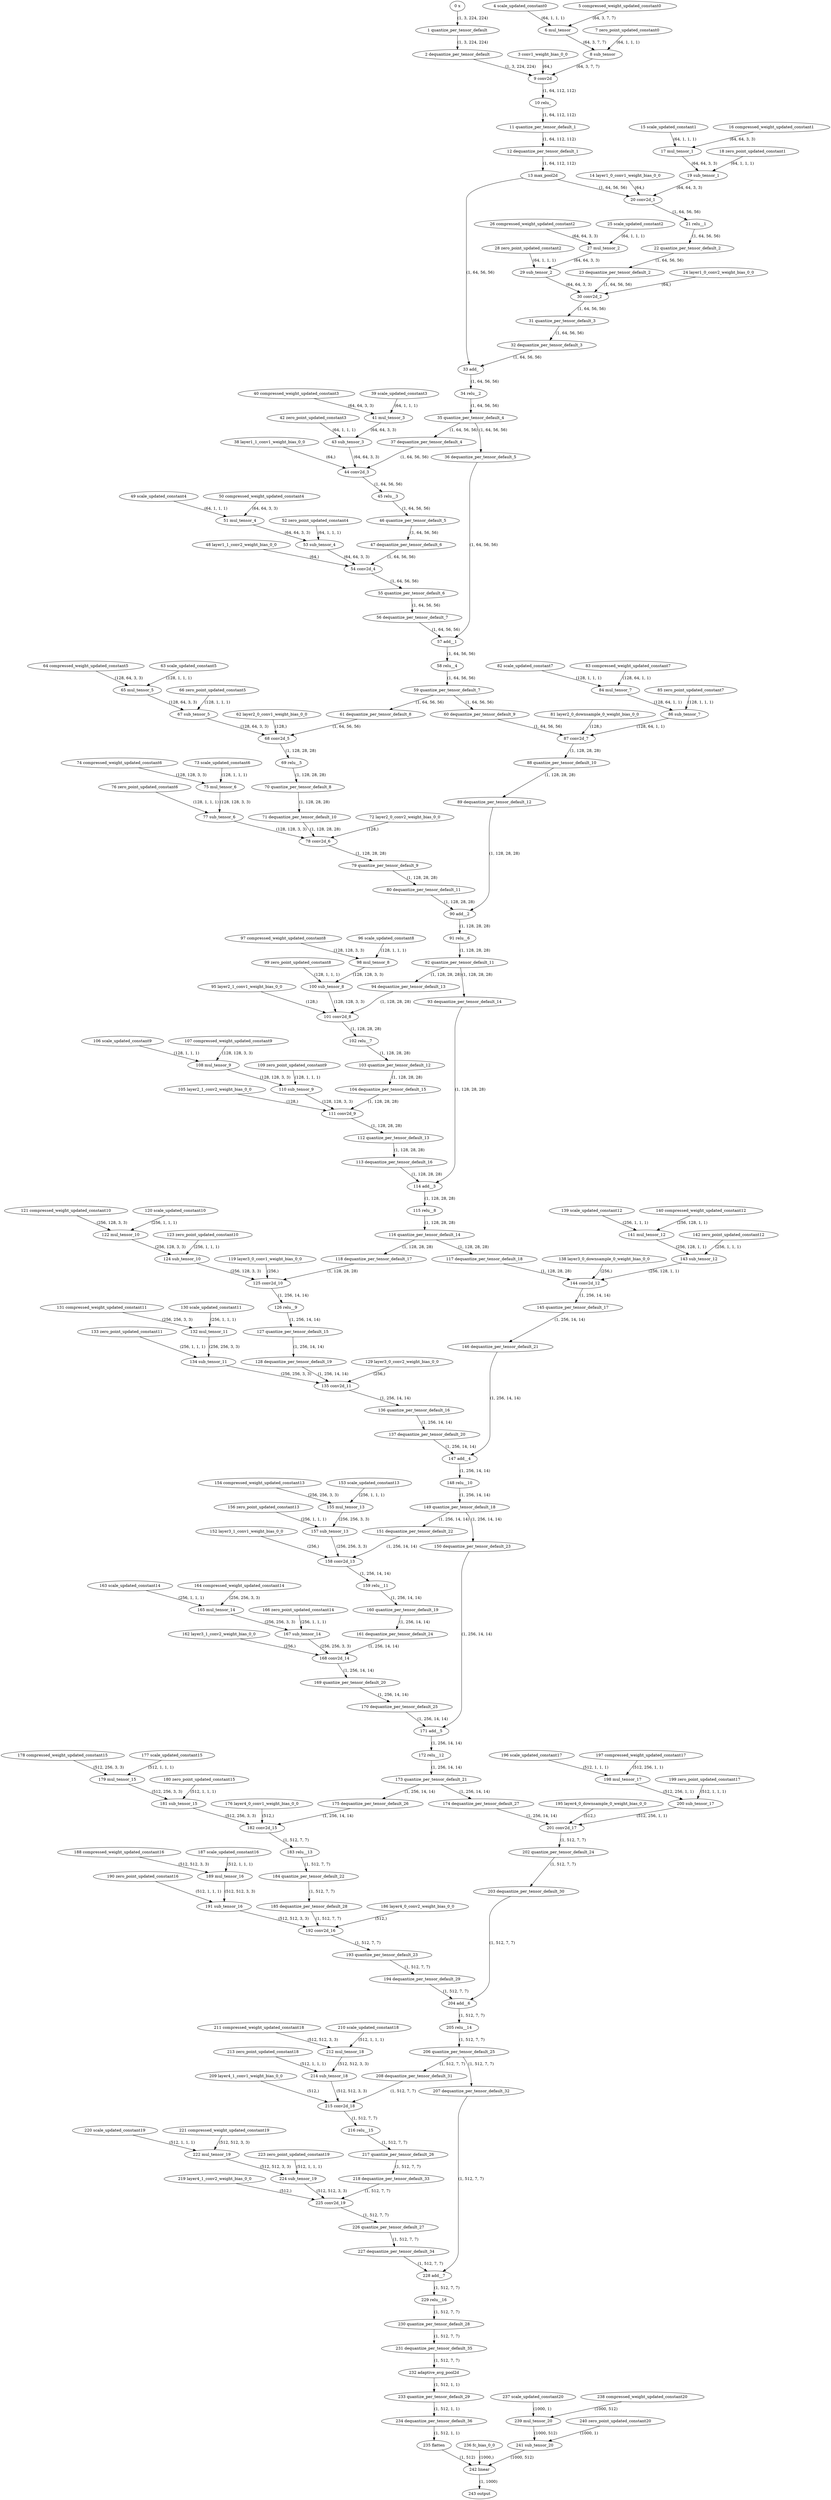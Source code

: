 strict digraph  {
"0 x" [id=0, type=input];
"1 quantize_per_tensor_default" [id=1, type=quantize_per_tensor];
"2 dequantize_per_tensor_default" [id=2, type=dequantize_per_tensor];
"3 conv1_weight_bias_0_0" [id=3, type=get_attr];
"4 scale_updated_constant0" [id=4, type=get_attr];
"5 compressed_weight_updated_constant0" [id=5, type=get_attr];
"6 mul_tensor" [id=6, type=mul];
"7 zero_point_updated_constant0" [id=7, type=get_attr];
"8 sub_tensor" [id=8, type=sub];
"9 conv2d" [id=9, type=conv2d];
"10 relu_" [id=10, type=relu_];
"11 quantize_per_tensor_default_1" [id=11, type=quantize_per_tensor];
"12 dequantize_per_tensor_default_1" [id=12, type=dequantize_per_tensor];
"13 max_pool2d" [id=13, type=max_pool2d];
"14 layer1_0_conv1_weight_bias_0_0" [id=14, type=get_attr];
"15 scale_updated_constant1" [id=15, type=get_attr];
"16 compressed_weight_updated_constant1" [id=16, type=get_attr];
"17 mul_tensor_1" [id=17, type=mul];
"18 zero_point_updated_constant1" [id=18, type=get_attr];
"19 sub_tensor_1" [id=19, type=sub];
"20 conv2d_1" [id=20, type=conv2d];
"21 relu__1" [id=21, type=relu_];
"22 quantize_per_tensor_default_2" [id=22, type=quantize_per_tensor];
"23 dequantize_per_tensor_default_2" [id=23, type=dequantize_per_tensor];
"24 layer1_0_conv2_weight_bias_0_0" [id=24, type=get_attr];
"25 scale_updated_constant2" [id=25, type=get_attr];
"26 compressed_weight_updated_constant2" [id=26, type=get_attr];
"27 mul_tensor_2" [id=27, type=mul];
"28 zero_point_updated_constant2" [id=28, type=get_attr];
"29 sub_tensor_2" [id=29, type=sub];
"30 conv2d_2" [id=30, type=conv2d];
"31 quantize_per_tensor_default_3" [id=31, type=quantize_per_tensor];
"32 dequantize_per_tensor_default_3" [id=32, type=dequantize_per_tensor];
"33 add_" [id=33, type=add_];
"34 relu__2" [id=34, type=relu_];
"35 quantize_per_tensor_default_4" [id=35, type=quantize_per_tensor];
"36 dequantize_per_tensor_default_5" [id=36, type=dequantize_per_tensor];
"37 dequantize_per_tensor_default_4" [id=37, type=dequantize_per_tensor];
"38 layer1_1_conv1_weight_bias_0_0" [id=38, type=get_attr];
"39 scale_updated_constant3" [id=39, type=get_attr];
"40 compressed_weight_updated_constant3" [id=40, type=get_attr];
"41 mul_tensor_3" [id=41, type=mul];
"42 zero_point_updated_constant3" [id=42, type=get_attr];
"43 sub_tensor_3" [id=43, type=sub];
"44 conv2d_3" [id=44, type=conv2d];
"45 relu__3" [id=45, type=relu_];
"46 quantize_per_tensor_default_5" [id=46, type=quantize_per_tensor];
"47 dequantize_per_tensor_default_6" [id=47, type=dequantize_per_tensor];
"48 layer1_1_conv2_weight_bias_0_0" [id=48, type=get_attr];
"49 scale_updated_constant4" [id=49, type=get_attr];
"50 compressed_weight_updated_constant4" [id=50, type=get_attr];
"51 mul_tensor_4" [id=51, type=mul];
"52 zero_point_updated_constant4" [id=52, type=get_attr];
"53 sub_tensor_4" [id=53, type=sub];
"54 conv2d_4" [id=54, type=conv2d];
"55 quantize_per_tensor_default_6" [id=55, type=quantize_per_tensor];
"56 dequantize_per_tensor_default_7" [id=56, type=dequantize_per_tensor];
"57 add__1" [id=57, type=add_];
"58 relu__4" [id=58, type=relu_];
"59 quantize_per_tensor_default_7" [id=59, type=quantize_per_tensor];
"60 dequantize_per_tensor_default_9" [id=60, type=dequantize_per_tensor];
"61 dequantize_per_tensor_default_8" [id=61, type=dequantize_per_tensor];
"62 layer2_0_conv1_weight_bias_0_0" [id=62, type=get_attr];
"63 scale_updated_constant5" [id=63, type=get_attr];
"64 compressed_weight_updated_constant5" [id=64, type=get_attr];
"65 mul_tensor_5" [id=65, type=mul];
"66 zero_point_updated_constant5" [id=66, type=get_attr];
"67 sub_tensor_5" [id=67, type=sub];
"68 conv2d_5" [id=68, type=conv2d];
"69 relu__5" [id=69, type=relu_];
"70 quantize_per_tensor_default_8" [id=70, type=quantize_per_tensor];
"71 dequantize_per_tensor_default_10" [id=71, type=dequantize_per_tensor];
"72 layer2_0_conv2_weight_bias_0_0" [id=72, type=get_attr];
"73 scale_updated_constant6" [id=73, type=get_attr];
"74 compressed_weight_updated_constant6" [id=74, type=get_attr];
"75 mul_tensor_6" [id=75, type=mul];
"76 zero_point_updated_constant6" [id=76, type=get_attr];
"77 sub_tensor_6" [id=77, type=sub];
"78 conv2d_6" [id=78, type=conv2d];
"79 quantize_per_tensor_default_9" [id=79, type=quantize_per_tensor];
"80 dequantize_per_tensor_default_11" [id=80, type=dequantize_per_tensor];
"81 layer2_0_downsample_0_weight_bias_0_0" [id=81, type=get_attr];
"82 scale_updated_constant7" [id=82, type=get_attr];
"83 compressed_weight_updated_constant7" [id=83, type=get_attr];
"84 mul_tensor_7" [id=84, type=mul];
"85 zero_point_updated_constant7" [id=85, type=get_attr];
"86 sub_tensor_7" [id=86, type=sub];
"87 conv2d_7" [id=87, type=conv2d];
"88 quantize_per_tensor_default_10" [id=88, type=quantize_per_tensor];
"89 dequantize_per_tensor_default_12" [id=89, type=dequantize_per_tensor];
"90 add__2" [id=90, type=add_];
"91 relu__6" [id=91, type=relu_];
"92 quantize_per_tensor_default_11" [id=92, type=quantize_per_tensor];
"93 dequantize_per_tensor_default_14" [id=93, type=dequantize_per_tensor];
"94 dequantize_per_tensor_default_13" [id=94, type=dequantize_per_tensor];
"95 layer2_1_conv1_weight_bias_0_0" [id=95, type=get_attr];
"96 scale_updated_constant8" [id=96, type=get_attr];
"97 compressed_weight_updated_constant8" [id=97, type=get_attr];
"98 mul_tensor_8" [id=98, type=mul];
"99 zero_point_updated_constant8" [id=99, type=get_attr];
"100 sub_tensor_8" [id=100, type=sub];
"101 conv2d_8" [id=101, type=conv2d];
"102 relu__7" [id=102, type=relu_];
"103 quantize_per_tensor_default_12" [id=103, type=quantize_per_tensor];
"104 dequantize_per_tensor_default_15" [id=104, type=dequantize_per_tensor];
"105 layer2_1_conv2_weight_bias_0_0" [id=105, type=get_attr];
"106 scale_updated_constant9" [id=106, type=get_attr];
"107 compressed_weight_updated_constant9" [id=107, type=get_attr];
"108 mul_tensor_9" [id=108, type=mul];
"109 zero_point_updated_constant9" [id=109, type=get_attr];
"110 sub_tensor_9" [id=110, type=sub];
"111 conv2d_9" [id=111, type=conv2d];
"112 quantize_per_tensor_default_13" [id=112, type=quantize_per_tensor];
"113 dequantize_per_tensor_default_16" [id=113, type=dequantize_per_tensor];
"114 add__3" [id=114, type=add_];
"115 relu__8" [id=115, type=relu_];
"116 quantize_per_tensor_default_14" [id=116, type=quantize_per_tensor];
"117 dequantize_per_tensor_default_18" [id=117, type=dequantize_per_tensor];
"118 dequantize_per_tensor_default_17" [id=118, type=dequantize_per_tensor];
"119 layer3_0_conv1_weight_bias_0_0" [id=119, type=get_attr];
"120 scale_updated_constant10" [id=120, type=get_attr];
"121 compressed_weight_updated_constant10" [id=121, type=get_attr];
"122 mul_tensor_10" [id=122, type=mul];
"123 zero_point_updated_constant10" [id=123, type=get_attr];
"124 sub_tensor_10" [id=124, type=sub];
"125 conv2d_10" [id=125, type=conv2d];
"126 relu__9" [id=126, type=relu_];
"127 quantize_per_tensor_default_15" [id=127, type=quantize_per_tensor];
"128 dequantize_per_tensor_default_19" [id=128, type=dequantize_per_tensor];
"129 layer3_0_conv2_weight_bias_0_0" [id=129, type=get_attr];
"130 scale_updated_constant11" [id=130, type=get_attr];
"131 compressed_weight_updated_constant11" [id=131, type=get_attr];
"132 mul_tensor_11" [id=132, type=mul];
"133 zero_point_updated_constant11" [id=133, type=get_attr];
"134 sub_tensor_11" [id=134, type=sub];
"135 conv2d_11" [id=135, type=conv2d];
"136 quantize_per_tensor_default_16" [id=136, type=quantize_per_tensor];
"137 dequantize_per_tensor_default_20" [id=137, type=dequantize_per_tensor];
"138 layer3_0_downsample_0_weight_bias_0_0" [id=138, type=get_attr];
"139 scale_updated_constant12" [id=139, type=get_attr];
"140 compressed_weight_updated_constant12" [id=140, type=get_attr];
"141 mul_tensor_12" [id=141, type=mul];
"142 zero_point_updated_constant12" [id=142, type=get_attr];
"143 sub_tensor_12" [id=143, type=sub];
"144 conv2d_12" [id=144, type=conv2d];
"145 quantize_per_tensor_default_17" [id=145, type=quantize_per_tensor];
"146 dequantize_per_tensor_default_21" [id=146, type=dequantize_per_tensor];
"147 add__4" [id=147, type=add_];
"148 relu__10" [id=148, type=relu_];
"149 quantize_per_tensor_default_18" [id=149, type=quantize_per_tensor];
"150 dequantize_per_tensor_default_23" [id=150, type=dequantize_per_tensor];
"151 dequantize_per_tensor_default_22" [id=151, type=dequantize_per_tensor];
"152 layer3_1_conv1_weight_bias_0_0" [id=152, type=get_attr];
"153 scale_updated_constant13" [id=153, type=get_attr];
"154 compressed_weight_updated_constant13" [id=154, type=get_attr];
"155 mul_tensor_13" [id=155, type=mul];
"156 zero_point_updated_constant13" [id=156, type=get_attr];
"157 sub_tensor_13" [id=157, type=sub];
"158 conv2d_13" [id=158, type=conv2d];
"159 relu__11" [id=159, type=relu_];
"160 quantize_per_tensor_default_19" [id=160, type=quantize_per_tensor];
"161 dequantize_per_tensor_default_24" [id=161, type=dequantize_per_tensor];
"162 layer3_1_conv2_weight_bias_0_0" [id=162, type=get_attr];
"163 scale_updated_constant14" [id=163, type=get_attr];
"164 compressed_weight_updated_constant14" [id=164, type=get_attr];
"165 mul_tensor_14" [id=165, type=mul];
"166 zero_point_updated_constant14" [id=166, type=get_attr];
"167 sub_tensor_14" [id=167, type=sub];
"168 conv2d_14" [id=168, type=conv2d];
"169 quantize_per_tensor_default_20" [id=169, type=quantize_per_tensor];
"170 dequantize_per_tensor_default_25" [id=170, type=dequantize_per_tensor];
"171 add__5" [id=171, type=add_];
"172 relu__12" [id=172, type=relu_];
"173 quantize_per_tensor_default_21" [id=173, type=quantize_per_tensor];
"174 dequantize_per_tensor_default_27" [id=174, type=dequantize_per_tensor];
"175 dequantize_per_tensor_default_26" [id=175, type=dequantize_per_tensor];
"176 layer4_0_conv1_weight_bias_0_0" [id=176, type=get_attr];
"177 scale_updated_constant15" [id=177, type=get_attr];
"178 compressed_weight_updated_constant15" [id=178, type=get_attr];
"179 mul_tensor_15" [id=179, type=mul];
"180 zero_point_updated_constant15" [id=180, type=get_attr];
"181 sub_tensor_15" [id=181, type=sub];
"182 conv2d_15" [id=182, type=conv2d];
"183 relu__13" [id=183, type=relu_];
"184 quantize_per_tensor_default_22" [id=184, type=quantize_per_tensor];
"185 dequantize_per_tensor_default_28" [id=185, type=dequantize_per_tensor];
"186 layer4_0_conv2_weight_bias_0_0" [id=186, type=get_attr];
"187 scale_updated_constant16" [id=187, type=get_attr];
"188 compressed_weight_updated_constant16" [id=188, type=get_attr];
"189 mul_tensor_16" [id=189, type=mul];
"190 zero_point_updated_constant16" [id=190, type=get_attr];
"191 sub_tensor_16" [id=191, type=sub];
"192 conv2d_16" [id=192, type=conv2d];
"193 quantize_per_tensor_default_23" [id=193, type=quantize_per_tensor];
"194 dequantize_per_tensor_default_29" [id=194, type=dequantize_per_tensor];
"195 layer4_0_downsample_0_weight_bias_0_0" [id=195, type=get_attr];
"196 scale_updated_constant17" [id=196, type=get_attr];
"197 compressed_weight_updated_constant17" [id=197, type=get_attr];
"198 mul_tensor_17" [id=198, type=mul];
"199 zero_point_updated_constant17" [id=199, type=get_attr];
"200 sub_tensor_17" [id=200, type=sub];
"201 conv2d_17" [id=201, type=conv2d];
"202 quantize_per_tensor_default_24" [id=202, type=quantize_per_tensor];
"203 dequantize_per_tensor_default_30" [id=203, type=dequantize_per_tensor];
"204 add__6" [id=204, type=add_];
"205 relu__14" [id=205, type=relu_];
"206 quantize_per_tensor_default_25" [id=206, type=quantize_per_tensor];
"207 dequantize_per_tensor_default_32" [id=207, type=dequantize_per_tensor];
"208 dequantize_per_tensor_default_31" [id=208, type=dequantize_per_tensor];
"209 layer4_1_conv1_weight_bias_0_0" [id=209, type=get_attr];
"210 scale_updated_constant18" [id=210, type=get_attr];
"211 compressed_weight_updated_constant18" [id=211, type=get_attr];
"212 mul_tensor_18" [id=212, type=mul];
"213 zero_point_updated_constant18" [id=213, type=get_attr];
"214 sub_tensor_18" [id=214, type=sub];
"215 conv2d_18" [id=215, type=conv2d];
"216 relu__15" [id=216, type=relu_];
"217 quantize_per_tensor_default_26" [id=217, type=quantize_per_tensor];
"218 dequantize_per_tensor_default_33" [id=218, type=dequantize_per_tensor];
"219 layer4_1_conv2_weight_bias_0_0" [id=219, type=get_attr];
"220 scale_updated_constant19" [id=220, type=get_attr];
"221 compressed_weight_updated_constant19" [id=221, type=get_attr];
"222 mul_tensor_19" [id=222, type=mul];
"223 zero_point_updated_constant19" [id=223, type=get_attr];
"224 sub_tensor_19" [id=224, type=sub];
"225 conv2d_19" [id=225, type=conv2d];
"226 quantize_per_tensor_default_27" [id=226, type=quantize_per_tensor];
"227 dequantize_per_tensor_default_34" [id=227, type=dequantize_per_tensor];
"228 add__7" [id=228, type=add_];
"229 relu__16" [id=229, type=relu_];
"230 quantize_per_tensor_default_28" [id=230, type=quantize_per_tensor];
"231 dequantize_per_tensor_default_35" [id=231, type=dequantize_per_tensor];
"232 adaptive_avg_pool2d" [id=232, type=adaptive_avg_pool2d];
"233 quantize_per_tensor_default_29" [id=233, type=quantize_per_tensor];
"234 dequantize_per_tensor_default_36" [id=234, type=dequantize_per_tensor];
"235 flatten" [id=235, type=flatten];
"236 fc_bias_0_0" [id=236, type=get_attr];
"237 scale_updated_constant20" [id=237, type=get_attr];
"238 compressed_weight_updated_constant20" [id=238, type=get_attr];
"239 mul_tensor_20" [id=239, type=mul];
"240 zero_point_updated_constant20" [id=240, type=get_attr];
"241 sub_tensor_20" [id=241, type=sub];
"242 linear" [id=242, type=linear];
"243 output" [id=243, type=output];
"0 x" -> "1 quantize_per_tensor_default"  [label="(1, 3, 224, 224)", style=solid];
"1 quantize_per_tensor_default" -> "2 dequantize_per_tensor_default"  [label="(1, 3, 224, 224)", style=solid];
"2 dequantize_per_tensor_default" -> "9 conv2d"  [label="(1, 3, 224, 224)", style=solid];
"3 conv1_weight_bias_0_0" -> "9 conv2d"  [label="(64,)", style=solid];
"4 scale_updated_constant0" -> "6 mul_tensor"  [label="(64, 1, 1, 1)", style=solid];
"5 compressed_weight_updated_constant0" -> "6 mul_tensor"  [label="(64, 3, 7, 7)", style=solid];
"6 mul_tensor" -> "8 sub_tensor"  [label="(64, 3, 7, 7)", style=solid];
"7 zero_point_updated_constant0" -> "8 sub_tensor"  [label="(64, 1, 1, 1)", style=solid];
"8 sub_tensor" -> "9 conv2d"  [label="(64, 3, 7, 7)", style=solid];
"9 conv2d" -> "10 relu_"  [label="(1, 64, 112, 112)", style=solid];
"10 relu_" -> "11 quantize_per_tensor_default_1"  [label="(1, 64, 112, 112)", style=solid];
"11 quantize_per_tensor_default_1" -> "12 dequantize_per_tensor_default_1"  [label="(1, 64, 112, 112)", style=solid];
"12 dequantize_per_tensor_default_1" -> "13 max_pool2d"  [label="(1, 64, 112, 112)", style=solid];
"13 max_pool2d" -> "20 conv2d_1"  [label="(1, 64, 56, 56)", style=solid];
"13 max_pool2d" -> "33 add_"  [label="(1, 64, 56, 56)", style=solid];
"14 layer1_0_conv1_weight_bias_0_0" -> "20 conv2d_1"  [label="(64,)", style=solid];
"15 scale_updated_constant1" -> "17 mul_tensor_1"  [label="(64, 1, 1, 1)", style=solid];
"16 compressed_weight_updated_constant1" -> "17 mul_tensor_1"  [label="(64, 64, 3, 3)", style=solid];
"17 mul_tensor_1" -> "19 sub_tensor_1"  [label="(64, 64, 3, 3)", style=solid];
"18 zero_point_updated_constant1" -> "19 sub_tensor_1"  [label="(64, 1, 1, 1)", style=solid];
"19 sub_tensor_1" -> "20 conv2d_1"  [label="(64, 64, 3, 3)", style=solid];
"20 conv2d_1" -> "21 relu__1"  [label="(1, 64, 56, 56)", style=solid];
"21 relu__1" -> "22 quantize_per_tensor_default_2"  [label="(1, 64, 56, 56)", style=solid];
"22 quantize_per_tensor_default_2" -> "23 dequantize_per_tensor_default_2"  [label="(1, 64, 56, 56)", style=solid];
"23 dequantize_per_tensor_default_2" -> "30 conv2d_2"  [label="(1, 64, 56, 56)", style=solid];
"24 layer1_0_conv2_weight_bias_0_0" -> "30 conv2d_2"  [label="(64,)", style=solid];
"25 scale_updated_constant2" -> "27 mul_tensor_2"  [label="(64, 1, 1, 1)", style=solid];
"26 compressed_weight_updated_constant2" -> "27 mul_tensor_2"  [label="(64, 64, 3, 3)", style=solid];
"27 mul_tensor_2" -> "29 sub_tensor_2"  [label="(64, 64, 3, 3)", style=solid];
"28 zero_point_updated_constant2" -> "29 sub_tensor_2"  [label="(64, 1, 1, 1)", style=solid];
"29 sub_tensor_2" -> "30 conv2d_2"  [label="(64, 64, 3, 3)", style=solid];
"30 conv2d_2" -> "31 quantize_per_tensor_default_3"  [label="(1, 64, 56, 56)", style=solid];
"31 quantize_per_tensor_default_3" -> "32 dequantize_per_tensor_default_3"  [label="(1, 64, 56, 56)", style=solid];
"32 dequantize_per_tensor_default_3" -> "33 add_"  [label="(1, 64, 56, 56)", style=solid];
"33 add_" -> "34 relu__2"  [label="(1, 64, 56, 56)", style=solid];
"34 relu__2" -> "35 quantize_per_tensor_default_4"  [label="(1, 64, 56, 56)", style=solid];
"35 quantize_per_tensor_default_4" -> "36 dequantize_per_tensor_default_5"  [label="(1, 64, 56, 56)", style=solid];
"35 quantize_per_tensor_default_4" -> "37 dequantize_per_tensor_default_4"  [label="(1, 64, 56, 56)", style=solid];
"36 dequantize_per_tensor_default_5" -> "57 add__1"  [label="(1, 64, 56, 56)", style=solid];
"37 dequantize_per_tensor_default_4" -> "44 conv2d_3"  [label="(1, 64, 56, 56)", style=solid];
"38 layer1_1_conv1_weight_bias_0_0" -> "44 conv2d_3"  [label="(64,)", style=solid];
"39 scale_updated_constant3" -> "41 mul_tensor_3"  [label="(64, 1, 1, 1)", style=solid];
"40 compressed_weight_updated_constant3" -> "41 mul_tensor_3"  [label="(64, 64, 3, 3)", style=solid];
"41 mul_tensor_3" -> "43 sub_tensor_3"  [label="(64, 64, 3, 3)", style=solid];
"42 zero_point_updated_constant3" -> "43 sub_tensor_3"  [label="(64, 1, 1, 1)", style=solid];
"43 sub_tensor_3" -> "44 conv2d_3"  [label="(64, 64, 3, 3)", style=solid];
"44 conv2d_3" -> "45 relu__3"  [label="(1, 64, 56, 56)", style=solid];
"45 relu__3" -> "46 quantize_per_tensor_default_5"  [label="(1, 64, 56, 56)", style=solid];
"46 quantize_per_tensor_default_5" -> "47 dequantize_per_tensor_default_6"  [label="(1, 64, 56, 56)", style=solid];
"47 dequantize_per_tensor_default_6" -> "54 conv2d_4"  [label="(1, 64, 56, 56)", style=solid];
"48 layer1_1_conv2_weight_bias_0_0" -> "54 conv2d_4"  [label="(64,)", style=solid];
"49 scale_updated_constant4" -> "51 mul_tensor_4"  [label="(64, 1, 1, 1)", style=solid];
"50 compressed_weight_updated_constant4" -> "51 mul_tensor_4"  [label="(64, 64, 3, 3)", style=solid];
"51 mul_tensor_4" -> "53 sub_tensor_4"  [label="(64, 64, 3, 3)", style=solid];
"52 zero_point_updated_constant4" -> "53 sub_tensor_4"  [label="(64, 1, 1, 1)", style=solid];
"53 sub_tensor_4" -> "54 conv2d_4"  [label="(64, 64, 3, 3)", style=solid];
"54 conv2d_4" -> "55 quantize_per_tensor_default_6"  [label="(1, 64, 56, 56)", style=solid];
"55 quantize_per_tensor_default_6" -> "56 dequantize_per_tensor_default_7"  [label="(1, 64, 56, 56)", style=solid];
"56 dequantize_per_tensor_default_7" -> "57 add__1"  [label="(1, 64, 56, 56)", style=solid];
"57 add__1" -> "58 relu__4"  [label="(1, 64, 56, 56)", style=solid];
"58 relu__4" -> "59 quantize_per_tensor_default_7"  [label="(1, 64, 56, 56)", style=solid];
"59 quantize_per_tensor_default_7" -> "60 dequantize_per_tensor_default_9"  [label="(1, 64, 56, 56)", style=solid];
"59 quantize_per_tensor_default_7" -> "61 dequantize_per_tensor_default_8"  [label="(1, 64, 56, 56)", style=solid];
"60 dequantize_per_tensor_default_9" -> "87 conv2d_7"  [label="(1, 64, 56, 56)", style=solid];
"61 dequantize_per_tensor_default_8" -> "68 conv2d_5"  [label="(1, 64, 56, 56)", style=solid];
"62 layer2_0_conv1_weight_bias_0_0" -> "68 conv2d_5"  [label="(128,)", style=solid];
"63 scale_updated_constant5" -> "65 mul_tensor_5"  [label="(128, 1, 1, 1)", style=solid];
"64 compressed_weight_updated_constant5" -> "65 mul_tensor_5"  [label="(128, 64, 3, 3)", style=solid];
"65 mul_tensor_5" -> "67 sub_tensor_5"  [label="(128, 64, 3, 3)", style=solid];
"66 zero_point_updated_constant5" -> "67 sub_tensor_5"  [label="(128, 1, 1, 1)", style=solid];
"67 sub_tensor_5" -> "68 conv2d_5"  [label="(128, 64, 3, 3)", style=solid];
"68 conv2d_5" -> "69 relu__5"  [label="(1, 128, 28, 28)", style=solid];
"69 relu__5" -> "70 quantize_per_tensor_default_8"  [label="(1, 128, 28, 28)", style=solid];
"70 quantize_per_tensor_default_8" -> "71 dequantize_per_tensor_default_10"  [label="(1, 128, 28, 28)", style=solid];
"71 dequantize_per_tensor_default_10" -> "78 conv2d_6"  [label="(1, 128, 28, 28)", style=solid];
"72 layer2_0_conv2_weight_bias_0_0" -> "78 conv2d_6"  [label="(128,)", style=solid];
"73 scale_updated_constant6" -> "75 mul_tensor_6"  [label="(128, 1, 1, 1)", style=solid];
"74 compressed_weight_updated_constant6" -> "75 mul_tensor_6"  [label="(128, 128, 3, 3)", style=solid];
"75 mul_tensor_6" -> "77 sub_tensor_6"  [label="(128, 128, 3, 3)", style=solid];
"76 zero_point_updated_constant6" -> "77 sub_tensor_6"  [label="(128, 1, 1, 1)", style=solid];
"77 sub_tensor_6" -> "78 conv2d_6"  [label="(128, 128, 3, 3)", style=solid];
"78 conv2d_6" -> "79 quantize_per_tensor_default_9"  [label="(1, 128, 28, 28)", style=solid];
"79 quantize_per_tensor_default_9" -> "80 dequantize_per_tensor_default_11"  [label="(1, 128, 28, 28)", style=solid];
"80 dequantize_per_tensor_default_11" -> "90 add__2"  [label="(1, 128, 28, 28)", style=solid];
"81 layer2_0_downsample_0_weight_bias_0_0" -> "87 conv2d_7"  [label="(128,)", style=solid];
"82 scale_updated_constant7" -> "84 mul_tensor_7"  [label="(128, 1, 1, 1)", style=solid];
"83 compressed_weight_updated_constant7" -> "84 mul_tensor_7"  [label="(128, 64, 1, 1)", style=solid];
"84 mul_tensor_7" -> "86 sub_tensor_7"  [label="(128, 64, 1, 1)", style=solid];
"85 zero_point_updated_constant7" -> "86 sub_tensor_7"  [label="(128, 1, 1, 1)", style=solid];
"86 sub_tensor_7" -> "87 conv2d_7"  [label="(128, 64, 1, 1)", style=solid];
"87 conv2d_7" -> "88 quantize_per_tensor_default_10"  [label="(1, 128, 28, 28)", style=solid];
"88 quantize_per_tensor_default_10" -> "89 dequantize_per_tensor_default_12"  [label="(1, 128, 28, 28)", style=solid];
"89 dequantize_per_tensor_default_12" -> "90 add__2"  [label="(1, 128, 28, 28)", style=solid];
"90 add__2" -> "91 relu__6"  [label="(1, 128, 28, 28)", style=solid];
"91 relu__6" -> "92 quantize_per_tensor_default_11"  [label="(1, 128, 28, 28)", style=solid];
"92 quantize_per_tensor_default_11" -> "93 dequantize_per_tensor_default_14"  [label="(1, 128, 28, 28)", style=solid];
"92 quantize_per_tensor_default_11" -> "94 dequantize_per_tensor_default_13"  [label="(1, 128, 28, 28)", style=solid];
"93 dequantize_per_tensor_default_14" -> "114 add__3"  [label="(1, 128, 28, 28)", style=solid];
"94 dequantize_per_tensor_default_13" -> "101 conv2d_8"  [label="(1, 128, 28, 28)", style=solid];
"95 layer2_1_conv1_weight_bias_0_0" -> "101 conv2d_8"  [label="(128,)", style=solid];
"96 scale_updated_constant8" -> "98 mul_tensor_8"  [label="(128, 1, 1, 1)", style=solid];
"97 compressed_weight_updated_constant8" -> "98 mul_tensor_8"  [label="(128, 128, 3, 3)", style=solid];
"98 mul_tensor_8" -> "100 sub_tensor_8"  [label="(128, 128, 3, 3)", style=solid];
"99 zero_point_updated_constant8" -> "100 sub_tensor_8"  [label="(128, 1, 1, 1)", style=solid];
"100 sub_tensor_8" -> "101 conv2d_8"  [label="(128, 128, 3, 3)", style=solid];
"101 conv2d_8" -> "102 relu__7"  [label="(1, 128, 28, 28)", style=solid];
"102 relu__7" -> "103 quantize_per_tensor_default_12"  [label="(1, 128, 28, 28)", style=solid];
"103 quantize_per_tensor_default_12" -> "104 dequantize_per_tensor_default_15"  [label="(1, 128, 28, 28)", style=solid];
"104 dequantize_per_tensor_default_15" -> "111 conv2d_9"  [label="(1, 128, 28, 28)", style=solid];
"105 layer2_1_conv2_weight_bias_0_0" -> "111 conv2d_9"  [label="(128,)", style=solid];
"106 scale_updated_constant9" -> "108 mul_tensor_9"  [label="(128, 1, 1, 1)", style=solid];
"107 compressed_weight_updated_constant9" -> "108 mul_tensor_9"  [label="(128, 128, 3, 3)", style=solid];
"108 mul_tensor_9" -> "110 sub_tensor_9"  [label="(128, 128, 3, 3)", style=solid];
"109 zero_point_updated_constant9" -> "110 sub_tensor_9"  [label="(128, 1, 1, 1)", style=solid];
"110 sub_tensor_9" -> "111 conv2d_9"  [label="(128, 128, 3, 3)", style=solid];
"111 conv2d_9" -> "112 quantize_per_tensor_default_13"  [label="(1, 128, 28, 28)", style=solid];
"112 quantize_per_tensor_default_13" -> "113 dequantize_per_tensor_default_16"  [label="(1, 128, 28, 28)", style=solid];
"113 dequantize_per_tensor_default_16" -> "114 add__3"  [label="(1, 128, 28, 28)", style=solid];
"114 add__3" -> "115 relu__8"  [label="(1, 128, 28, 28)", style=solid];
"115 relu__8" -> "116 quantize_per_tensor_default_14"  [label="(1, 128, 28, 28)", style=solid];
"116 quantize_per_tensor_default_14" -> "117 dequantize_per_tensor_default_18"  [label="(1, 128, 28, 28)", style=solid];
"116 quantize_per_tensor_default_14" -> "118 dequantize_per_tensor_default_17"  [label="(1, 128, 28, 28)", style=solid];
"117 dequantize_per_tensor_default_18" -> "144 conv2d_12"  [label="(1, 128, 28, 28)", style=solid];
"118 dequantize_per_tensor_default_17" -> "125 conv2d_10"  [label="(1, 128, 28, 28)", style=solid];
"119 layer3_0_conv1_weight_bias_0_0" -> "125 conv2d_10"  [label="(256,)", style=solid];
"120 scale_updated_constant10" -> "122 mul_tensor_10"  [label="(256, 1, 1, 1)", style=solid];
"121 compressed_weight_updated_constant10" -> "122 mul_tensor_10"  [label="(256, 128, 3, 3)", style=solid];
"122 mul_tensor_10" -> "124 sub_tensor_10"  [label="(256, 128, 3, 3)", style=solid];
"123 zero_point_updated_constant10" -> "124 sub_tensor_10"  [label="(256, 1, 1, 1)", style=solid];
"124 sub_tensor_10" -> "125 conv2d_10"  [label="(256, 128, 3, 3)", style=solid];
"125 conv2d_10" -> "126 relu__9"  [label="(1, 256, 14, 14)", style=solid];
"126 relu__9" -> "127 quantize_per_tensor_default_15"  [label="(1, 256, 14, 14)", style=solid];
"127 quantize_per_tensor_default_15" -> "128 dequantize_per_tensor_default_19"  [label="(1, 256, 14, 14)", style=solid];
"128 dequantize_per_tensor_default_19" -> "135 conv2d_11"  [label="(1, 256, 14, 14)", style=solid];
"129 layer3_0_conv2_weight_bias_0_0" -> "135 conv2d_11"  [label="(256,)", style=solid];
"130 scale_updated_constant11" -> "132 mul_tensor_11"  [label="(256, 1, 1, 1)", style=solid];
"131 compressed_weight_updated_constant11" -> "132 mul_tensor_11"  [label="(256, 256, 3, 3)", style=solid];
"132 mul_tensor_11" -> "134 sub_tensor_11"  [label="(256, 256, 3, 3)", style=solid];
"133 zero_point_updated_constant11" -> "134 sub_tensor_11"  [label="(256, 1, 1, 1)", style=solid];
"134 sub_tensor_11" -> "135 conv2d_11"  [label="(256, 256, 3, 3)", style=solid];
"135 conv2d_11" -> "136 quantize_per_tensor_default_16"  [label="(1, 256, 14, 14)", style=solid];
"136 quantize_per_tensor_default_16" -> "137 dequantize_per_tensor_default_20"  [label="(1, 256, 14, 14)", style=solid];
"137 dequantize_per_tensor_default_20" -> "147 add__4"  [label="(1, 256, 14, 14)", style=solid];
"138 layer3_0_downsample_0_weight_bias_0_0" -> "144 conv2d_12"  [label="(256,)", style=solid];
"139 scale_updated_constant12" -> "141 mul_tensor_12"  [label="(256, 1, 1, 1)", style=solid];
"140 compressed_weight_updated_constant12" -> "141 mul_tensor_12"  [label="(256, 128, 1, 1)", style=solid];
"141 mul_tensor_12" -> "143 sub_tensor_12"  [label="(256, 128, 1, 1)", style=solid];
"142 zero_point_updated_constant12" -> "143 sub_tensor_12"  [label="(256, 1, 1, 1)", style=solid];
"143 sub_tensor_12" -> "144 conv2d_12"  [label="(256, 128, 1, 1)", style=solid];
"144 conv2d_12" -> "145 quantize_per_tensor_default_17"  [label="(1, 256, 14, 14)", style=solid];
"145 quantize_per_tensor_default_17" -> "146 dequantize_per_tensor_default_21"  [label="(1, 256, 14, 14)", style=solid];
"146 dequantize_per_tensor_default_21" -> "147 add__4"  [label="(1, 256, 14, 14)", style=solid];
"147 add__4" -> "148 relu__10"  [label="(1, 256, 14, 14)", style=solid];
"148 relu__10" -> "149 quantize_per_tensor_default_18"  [label="(1, 256, 14, 14)", style=solid];
"149 quantize_per_tensor_default_18" -> "150 dequantize_per_tensor_default_23"  [label="(1, 256, 14, 14)", style=solid];
"149 quantize_per_tensor_default_18" -> "151 dequantize_per_tensor_default_22"  [label="(1, 256, 14, 14)", style=solid];
"150 dequantize_per_tensor_default_23" -> "171 add__5"  [label="(1, 256, 14, 14)", style=solid];
"151 dequantize_per_tensor_default_22" -> "158 conv2d_13"  [label="(1, 256, 14, 14)", style=solid];
"152 layer3_1_conv1_weight_bias_0_0" -> "158 conv2d_13"  [label="(256,)", style=solid];
"153 scale_updated_constant13" -> "155 mul_tensor_13"  [label="(256, 1, 1, 1)", style=solid];
"154 compressed_weight_updated_constant13" -> "155 mul_tensor_13"  [label="(256, 256, 3, 3)", style=solid];
"155 mul_tensor_13" -> "157 sub_tensor_13"  [label="(256, 256, 3, 3)", style=solid];
"156 zero_point_updated_constant13" -> "157 sub_tensor_13"  [label="(256, 1, 1, 1)", style=solid];
"157 sub_tensor_13" -> "158 conv2d_13"  [label="(256, 256, 3, 3)", style=solid];
"158 conv2d_13" -> "159 relu__11"  [label="(1, 256, 14, 14)", style=solid];
"159 relu__11" -> "160 quantize_per_tensor_default_19"  [label="(1, 256, 14, 14)", style=solid];
"160 quantize_per_tensor_default_19" -> "161 dequantize_per_tensor_default_24"  [label="(1, 256, 14, 14)", style=solid];
"161 dequantize_per_tensor_default_24" -> "168 conv2d_14"  [label="(1, 256, 14, 14)", style=solid];
"162 layer3_1_conv2_weight_bias_0_0" -> "168 conv2d_14"  [label="(256,)", style=solid];
"163 scale_updated_constant14" -> "165 mul_tensor_14"  [label="(256, 1, 1, 1)", style=solid];
"164 compressed_weight_updated_constant14" -> "165 mul_tensor_14"  [label="(256, 256, 3, 3)", style=solid];
"165 mul_tensor_14" -> "167 sub_tensor_14"  [label="(256, 256, 3, 3)", style=solid];
"166 zero_point_updated_constant14" -> "167 sub_tensor_14"  [label="(256, 1, 1, 1)", style=solid];
"167 sub_tensor_14" -> "168 conv2d_14"  [label="(256, 256, 3, 3)", style=solid];
"168 conv2d_14" -> "169 quantize_per_tensor_default_20"  [label="(1, 256, 14, 14)", style=solid];
"169 quantize_per_tensor_default_20" -> "170 dequantize_per_tensor_default_25"  [label="(1, 256, 14, 14)", style=solid];
"170 dequantize_per_tensor_default_25" -> "171 add__5"  [label="(1, 256, 14, 14)", style=solid];
"171 add__5" -> "172 relu__12"  [label="(1, 256, 14, 14)", style=solid];
"172 relu__12" -> "173 quantize_per_tensor_default_21"  [label="(1, 256, 14, 14)", style=solid];
"173 quantize_per_tensor_default_21" -> "174 dequantize_per_tensor_default_27"  [label="(1, 256, 14, 14)", style=solid];
"173 quantize_per_tensor_default_21" -> "175 dequantize_per_tensor_default_26"  [label="(1, 256, 14, 14)", style=solid];
"174 dequantize_per_tensor_default_27" -> "201 conv2d_17"  [label="(1, 256, 14, 14)", style=solid];
"175 dequantize_per_tensor_default_26" -> "182 conv2d_15"  [label="(1, 256, 14, 14)", style=solid];
"176 layer4_0_conv1_weight_bias_0_0" -> "182 conv2d_15"  [label="(512,)", style=solid];
"177 scale_updated_constant15" -> "179 mul_tensor_15"  [label="(512, 1, 1, 1)", style=solid];
"178 compressed_weight_updated_constant15" -> "179 mul_tensor_15"  [label="(512, 256, 3, 3)", style=solid];
"179 mul_tensor_15" -> "181 sub_tensor_15"  [label="(512, 256, 3, 3)", style=solid];
"180 zero_point_updated_constant15" -> "181 sub_tensor_15"  [label="(512, 1, 1, 1)", style=solid];
"181 sub_tensor_15" -> "182 conv2d_15"  [label="(512, 256, 3, 3)", style=solid];
"182 conv2d_15" -> "183 relu__13"  [label="(1, 512, 7, 7)", style=solid];
"183 relu__13" -> "184 quantize_per_tensor_default_22"  [label="(1, 512, 7, 7)", style=solid];
"184 quantize_per_tensor_default_22" -> "185 dequantize_per_tensor_default_28"  [label="(1, 512, 7, 7)", style=solid];
"185 dequantize_per_tensor_default_28" -> "192 conv2d_16"  [label="(1, 512, 7, 7)", style=solid];
"186 layer4_0_conv2_weight_bias_0_0" -> "192 conv2d_16"  [label="(512,)", style=solid];
"187 scale_updated_constant16" -> "189 mul_tensor_16"  [label="(512, 1, 1, 1)", style=solid];
"188 compressed_weight_updated_constant16" -> "189 mul_tensor_16"  [label="(512, 512, 3, 3)", style=solid];
"189 mul_tensor_16" -> "191 sub_tensor_16"  [label="(512, 512, 3, 3)", style=solid];
"190 zero_point_updated_constant16" -> "191 sub_tensor_16"  [label="(512, 1, 1, 1)", style=solid];
"191 sub_tensor_16" -> "192 conv2d_16"  [label="(512, 512, 3, 3)", style=solid];
"192 conv2d_16" -> "193 quantize_per_tensor_default_23"  [label="(1, 512, 7, 7)", style=solid];
"193 quantize_per_tensor_default_23" -> "194 dequantize_per_tensor_default_29"  [label="(1, 512, 7, 7)", style=solid];
"194 dequantize_per_tensor_default_29" -> "204 add__6"  [label="(1, 512, 7, 7)", style=solid];
"195 layer4_0_downsample_0_weight_bias_0_0" -> "201 conv2d_17"  [label="(512,)", style=solid];
"196 scale_updated_constant17" -> "198 mul_tensor_17"  [label="(512, 1, 1, 1)", style=solid];
"197 compressed_weight_updated_constant17" -> "198 mul_tensor_17"  [label="(512, 256, 1, 1)", style=solid];
"198 mul_tensor_17" -> "200 sub_tensor_17"  [label="(512, 256, 1, 1)", style=solid];
"199 zero_point_updated_constant17" -> "200 sub_tensor_17"  [label="(512, 1, 1, 1)", style=solid];
"200 sub_tensor_17" -> "201 conv2d_17"  [label="(512, 256, 1, 1)", style=solid];
"201 conv2d_17" -> "202 quantize_per_tensor_default_24"  [label="(1, 512, 7, 7)", style=solid];
"202 quantize_per_tensor_default_24" -> "203 dequantize_per_tensor_default_30"  [label="(1, 512, 7, 7)", style=solid];
"203 dequantize_per_tensor_default_30" -> "204 add__6"  [label="(1, 512, 7, 7)", style=solid];
"204 add__6" -> "205 relu__14"  [label="(1, 512, 7, 7)", style=solid];
"205 relu__14" -> "206 quantize_per_tensor_default_25"  [label="(1, 512, 7, 7)", style=solid];
"206 quantize_per_tensor_default_25" -> "207 dequantize_per_tensor_default_32"  [label="(1, 512, 7, 7)", style=solid];
"206 quantize_per_tensor_default_25" -> "208 dequantize_per_tensor_default_31"  [label="(1, 512, 7, 7)", style=solid];
"207 dequantize_per_tensor_default_32" -> "228 add__7"  [label="(1, 512, 7, 7)", style=solid];
"208 dequantize_per_tensor_default_31" -> "215 conv2d_18"  [label="(1, 512, 7, 7)", style=solid];
"209 layer4_1_conv1_weight_bias_0_0" -> "215 conv2d_18"  [label="(512,)", style=solid];
"210 scale_updated_constant18" -> "212 mul_tensor_18"  [label="(512, 1, 1, 1)", style=solid];
"211 compressed_weight_updated_constant18" -> "212 mul_tensor_18"  [label="(512, 512, 3, 3)", style=solid];
"212 mul_tensor_18" -> "214 sub_tensor_18"  [label="(512, 512, 3, 3)", style=solid];
"213 zero_point_updated_constant18" -> "214 sub_tensor_18"  [label="(512, 1, 1, 1)", style=solid];
"214 sub_tensor_18" -> "215 conv2d_18"  [label="(512, 512, 3, 3)", style=solid];
"215 conv2d_18" -> "216 relu__15"  [label="(1, 512, 7, 7)", style=solid];
"216 relu__15" -> "217 quantize_per_tensor_default_26"  [label="(1, 512, 7, 7)", style=solid];
"217 quantize_per_tensor_default_26" -> "218 dequantize_per_tensor_default_33"  [label="(1, 512, 7, 7)", style=solid];
"218 dequantize_per_tensor_default_33" -> "225 conv2d_19"  [label="(1, 512, 7, 7)", style=solid];
"219 layer4_1_conv2_weight_bias_0_0" -> "225 conv2d_19"  [label="(512,)", style=solid];
"220 scale_updated_constant19" -> "222 mul_tensor_19"  [label="(512, 1, 1, 1)", style=solid];
"221 compressed_weight_updated_constant19" -> "222 mul_tensor_19"  [label="(512, 512, 3, 3)", style=solid];
"222 mul_tensor_19" -> "224 sub_tensor_19"  [label="(512, 512, 3, 3)", style=solid];
"223 zero_point_updated_constant19" -> "224 sub_tensor_19"  [label="(512, 1, 1, 1)", style=solid];
"224 sub_tensor_19" -> "225 conv2d_19"  [label="(512, 512, 3, 3)", style=solid];
"225 conv2d_19" -> "226 quantize_per_tensor_default_27"  [label="(1, 512, 7, 7)", style=solid];
"226 quantize_per_tensor_default_27" -> "227 dequantize_per_tensor_default_34"  [label="(1, 512, 7, 7)", style=solid];
"227 dequantize_per_tensor_default_34" -> "228 add__7"  [label="(1, 512, 7, 7)", style=solid];
"228 add__7" -> "229 relu__16"  [label="(1, 512, 7, 7)", style=solid];
"229 relu__16" -> "230 quantize_per_tensor_default_28"  [label="(1, 512, 7, 7)", style=solid];
"230 quantize_per_tensor_default_28" -> "231 dequantize_per_tensor_default_35"  [label="(1, 512, 7, 7)", style=solid];
"231 dequantize_per_tensor_default_35" -> "232 adaptive_avg_pool2d"  [label="(1, 512, 7, 7)", style=solid];
"232 adaptive_avg_pool2d" -> "233 quantize_per_tensor_default_29"  [label="(1, 512, 1, 1)", style=solid];
"233 quantize_per_tensor_default_29" -> "234 dequantize_per_tensor_default_36"  [label="(1, 512, 1, 1)", style=solid];
"234 dequantize_per_tensor_default_36" -> "235 flatten"  [label="(1, 512, 1, 1)", style=solid];
"235 flatten" -> "242 linear"  [label="(1, 512)", style=solid];
"236 fc_bias_0_0" -> "242 linear"  [label="(1000,)", style=solid];
"237 scale_updated_constant20" -> "239 mul_tensor_20"  [label="(1000, 1)", style=solid];
"238 compressed_weight_updated_constant20" -> "239 mul_tensor_20"  [label="(1000, 512)", style=solid];
"239 mul_tensor_20" -> "241 sub_tensor_20"  [label="(1000, 512)", style=solid];
"240 zero_point_updated_constant20" -> "241 sub_tensor_20"  [label="(1000, 1)", style=solid];
"241 sub_tensor_20" -> "242 linear"  [label="(1000, 512)", style=solid];
"242 linear" -> "243 output"  [label="(1, 1000)", style=solid];
}
